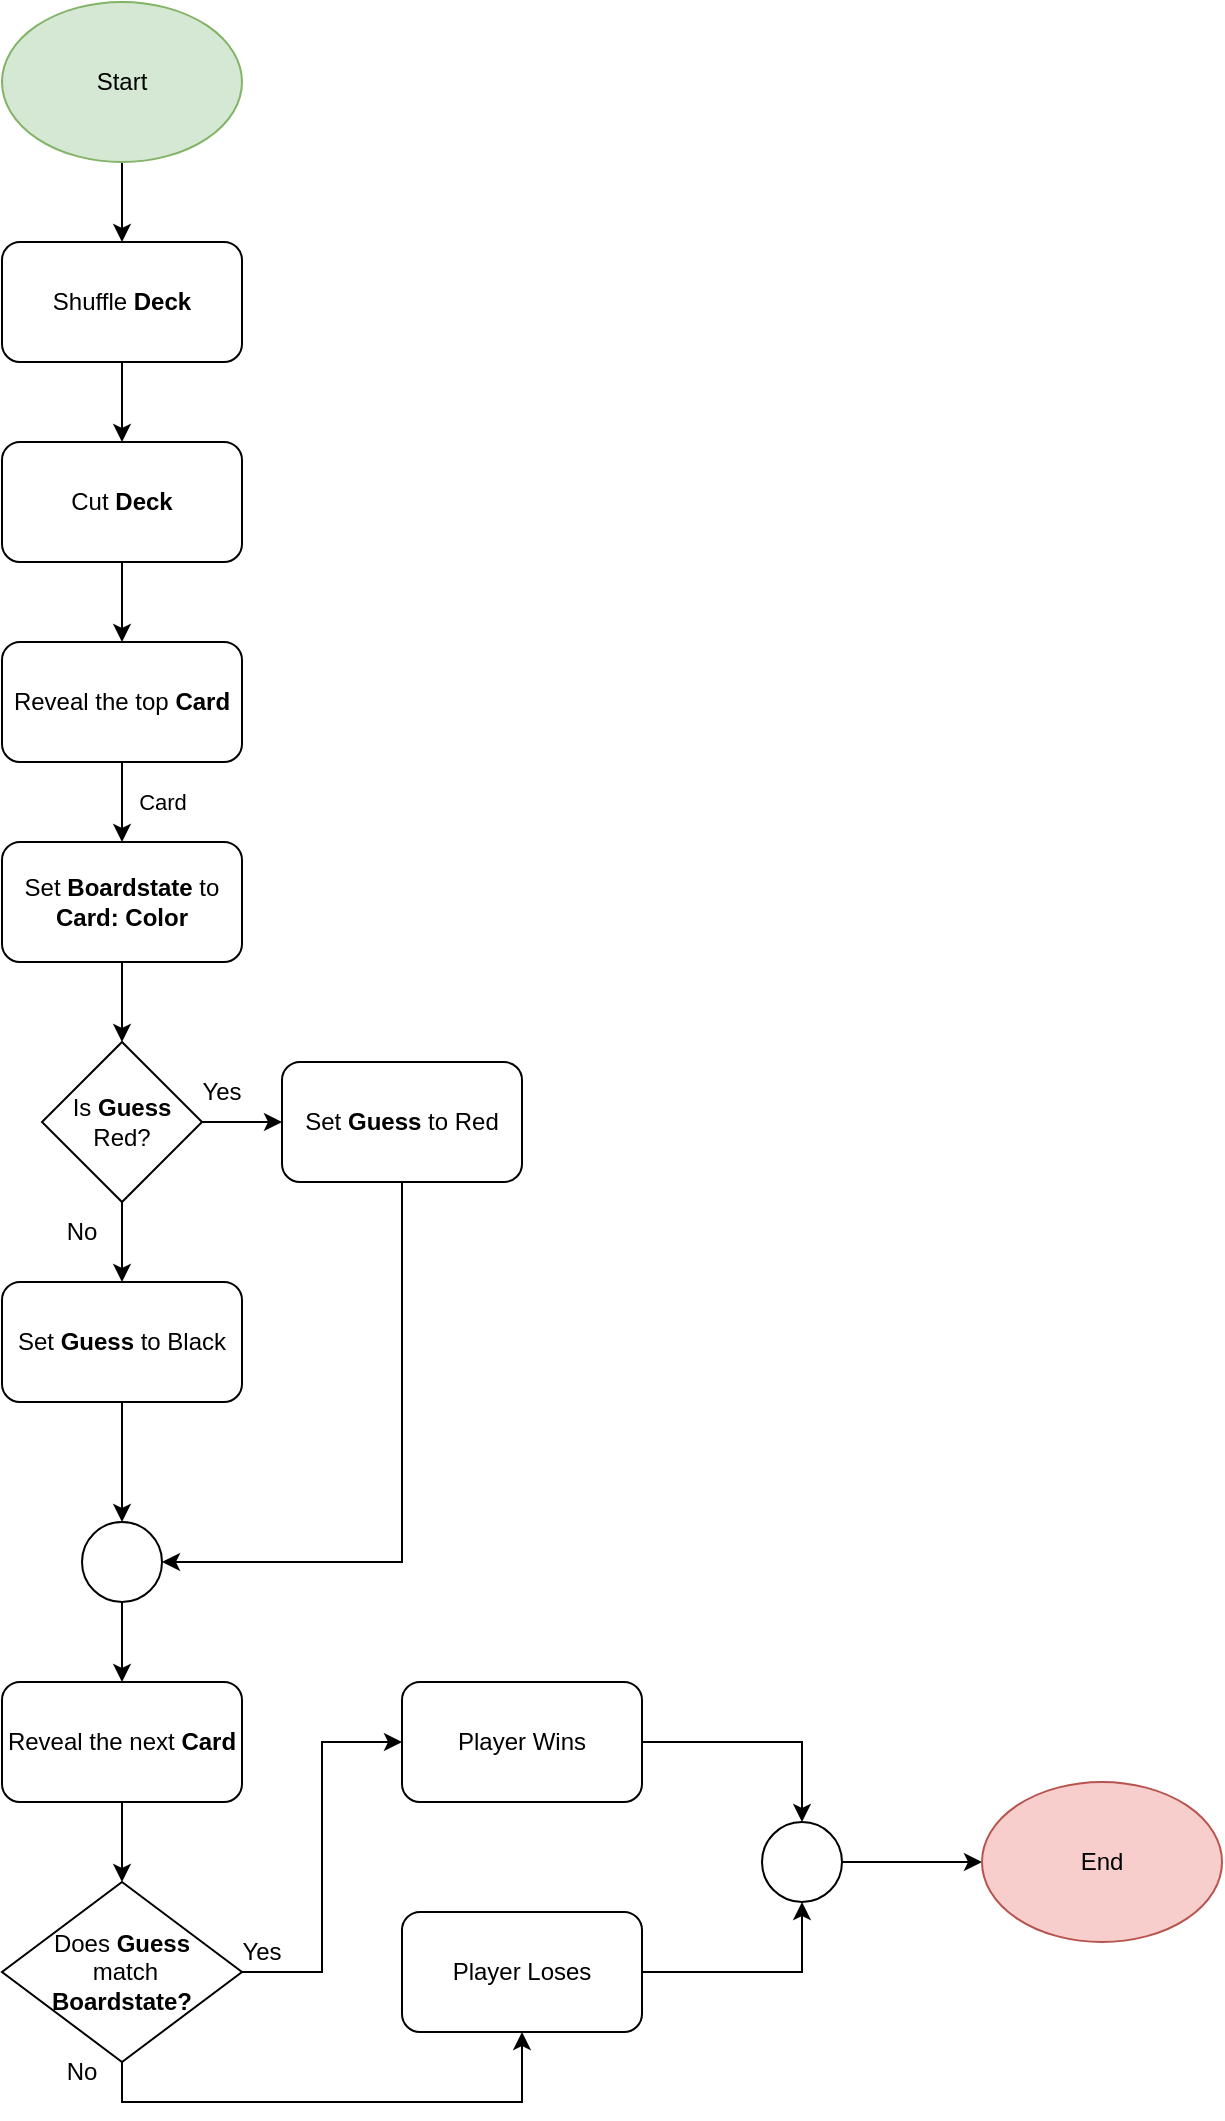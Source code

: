 <mxfile version="24.7.10">
  <diagram name="Page-1" id="ho5_Xg_CI3x5yXIg_Z7D">
    <mxGraphModel dx="988" dy="527" grid="1" gridSize="10" guides="1" tooltips="1" connect="1" arrows="1" fold="1" page="1" pageScale="1" pageWidth="850" pageHeight="1100" math="0" shadow="0">
      <root>
        <mxCell id="0" />
        <mxCell id="1" parent="0" />
        <mxCell id="JRdwuXrOq7rSiNOuQXta-23" value="" style="edgeStyle=orthogonalEdgeStyle;rounded=0;orthogonalLoop=1;jettySize=auto;html=1;" edge="1" parent="1" source="JRdwuXrOq7rSiNOuQXta-1" target="JRdwuXrOq7rSiNOuQXta-16">
          <mxGeometry relative="1" as="geometry" />
        </mxCell>
        <mxCell id="JRdwuXrOq7rSiNOuQXta-1" value="Start" style="ellipse;whiteSpace=wrap;html=1;fillColor=#d5e8d4;strokeColor=#82b366;" vertex="1" parent="1">
          <mxGeometry x="20" y="20" width="120" height="80" as="geometry" />
        </mxCell>
        <mxCell id="JRdwuXrOq7rSiNOuQXta-22" value="" style="edgeStyle=orthogonalEdgeStyle;rounded=0;orthogonalLoop=1;jettySize=auto;html=1;" edge="1" parent="1" source="JRdwuXrOq7rSiNOuQXta-16" target="JRdwuXrOq7rSiNOuQXta-17">
          <mxGeometry relative="1" as="geometry" />
        </mxCell>
        <mxCell id="JRdwuXrOq7rSiNOuQXta-16" value="Shuffle &lt;b&gt;Deck&lt;/b&gt;" style="rounded=1;whiteSpace=wrap;html=1;" vertex="1" parent="1">
          <mxGeometry x="20" y="140" width="120" height="60" as="geometry" />
        </mxCell>
        <mxCell id="JRdwuXrOq7rSiNOuQXta-21" value="" style="edgeStyle=orthogonalEdgeStyle;rounded=0;orthogonalLoop=1;jettySize=auto;html=1;" edge="1" parent="1" source="JRdwuXrOq7rSiNOuQXta-17" target="JRdwuXrOq7rSiNOuQXta-18">
          <mxGeometry relative="1" as="geometry" />
        </mxCell>
        <mxCell id="JRdwuXrOq7rSiNOuQXta-17" value="Cut &lt;b&gt;Deck&lt;/b&gt;" style="rounded=1;whiteSpace=wrap;html=1;" vertex="1" parent="1">
          <mxGeometry x="20" y="240" width="120" height="60" as="geometry" />
        </mxCell>
        <mxCell id="JRdwuXrOq7rSiNOuQXta-20" value="Card" style="edgeStyle=orthogonalEdgeStyle;rounded=0;orthogonalLoop=1;jettySize=auto;html=1;" edge="1" parent="1" source="JRdwuXrOq7rSiNOuQXta-18" target="JRdwuXrOq7rSiNOuQXta-19">
          <mxGeometry y="20" relative="1" as="geometry">
            <mxPoint as="offset" />
          </mxGeometry>
        </mxCell>
        <mxCell id="JRdwuXrOq7rSiNOuQXta-18" value="Reveal the top &lt;b&gt;Card&lt;/b&gt;" style="rounded=1;whiteSpace=wrap;html=1;" vertex="1" parent="1">
          <mxGeometry x="20" y="340" width="120" height="60" as="geometry" />
        </mxCell>
        <mxCell id="JRdwuXrOq7rSiNOuQXta-26" value="" style="edgeStyle=orthogonalEdgeStyle;rounded=0;orthogonalLoop=1;jettySize=auto;html=1;" edge="1" parent="1" source="JRdwuXrOq7rSiNOuQXta-19">
          <mxGeometry relative="1" as="geometry">
            <mxPoint x="80" y="540" as="targetPoint" />
          </mxGeometry>
        </mxCell>
        <mxCell id="JRdwuXrOq7rSiNOuQXta-19" value="Set &lt;b&gt;Boardstate&lt;/b&gt;&amp;nbsp;to &lt;b&gt;Card: Color&lt;/b&gt;" style="rounded=1;whiteSpace=wrap;html=1;" vertex="1" parent="1">
          <mxGeometry x="20" y="440" width="120" height="60" as="geometry" />
        </mxCell>
        <mxCell id="JRdwuXrOq7rSiNOuQXta-29" value="" style="edgeStyle=orthogonalEdgeStyle;rounded=0;orthogonalLoop=1;jettySize=auto;html=1;" edge="1" parent="1" source="JRdwuXrOq7rSiNOuQXta-27" target="JRdwuXrOq7rSiNOuQXta-28">
          <mxGeometry relative="1" as="geometry" />
        </mxCell>
        <mxCell id="JRdwuXrOq7rSiNOuQXta-31" value="" style="edgeStyle=orthogonalEdgeStyle;rounded=0;orthogonalLoop=1;jettySize=auto;html=1;" edge="1" parent="1" source="JRdwuXrOq7rSiNOuQXta-27" target="JRdwuXrOq7rSiNOuQXta-30">
          <mxGeometry relative="1" as="geometry" />
        </mxCell>
        <mxCell id="JRdwuXrOq7rSiNOuQXta-27" value="Is &lt;b&gt;Guess&lt;/b&gt; Red?" style="rhombus;whiteSpace=wrap;html=1;" vertex="1" parent="1">
          <mxGeometry x="40" y="540" width="80" height="80" as="geometry" />
        </mxCell>
        <mxCell id="JRdwuXrOq7rSiNOuQXta-34" style="edgeStyle=orthogonalEdgeStyle;rounded=0;orthogonalLoop=1;jettySize=auto;html=1;exitX=0.5;exitY=1;exitDx=0;exitDy=0;entryX=1;entryY=0.5;entryDx=0;entryDy=0;" edge="1" parent="1" source="JRdwuXrOq7rSiNOuQXta-28" target="JRdwuXrOq7rSiNOuQXta-32">
          <mxGeometry relative="1" as="geometry" />
        </mxCell>
        <mxCell id="JRdwuXrOq7rSiNOuQXta-28" value="Set &lt;b&gt;Guess&lt;/b&gt;&amp;nbsp;to Red" style="rounded=1;whiteSpace=wrap;html=1;" vertex="1" parent="1">
          <mxGeometry x="160" y="550" width="120" height="60" as="geometry" />
        </mxCell>
        <mxCell id="JRdwuXrOq7rSiNOuQXta-33" value="" style="edgeStyle=orthogonalEdgeStyle;rounded=0;orthogonalLoop=1;jettySize=auto;html=1;" edge="1" parent="1" source="JRdwuXrOq7rSiNOuQXta-30" target="JRdwuXrOq7rSiNOuQXta-32">
          <mxGeometry relative="1" as="geometry" />
        </mxCell>
        <mxCell id="JRdwuXrOq7rSiNOuQXta-30" value="Set &lt;b&gt;Guess&lt;/b&gt;&amp;nbsp;to Black" style="rounded=1;whiteSpace=wrap;html=1;" vertex="1" parent="1">
          <mxGeometry x="20" y="660" width="120" height="60" as="geometry" />
        </mxCell>
        <mxCell id="JRdwuXrOq7rSiNOuQXta-37" value="" style="edgeStyle=orthogonalEdgeStyle;rounded=0;orthogonalLoop=1;jettySize=auto;html=1;" edge="1" parent="1" source="JRdwuXrOq7rSiNOuQXta-32" target="JRdwuXrOq7rSiNOuQXta-36">
          <mxGeometry relative="1" as="geometry" />
        </mxCell>
        <mxCell id="JRdwuXrOq7rSiNOuQXta-32" value="" style="ellipse;whiteSpace=wrap;html=1;aspect=fixed;" vertex="1" parent="1">
          <mxGeometry x="60" y="780" width="40" height="40" as="geometry" />
        </mxCell>
        <mxCell id="JRdwuXrOq7rSiNOuQXta-39" value="" style="edgeStyle=orthogonalEdgeStyle;rounded=0;orthogonalLoop=1;jettySize=auto;html=1;" edge="1" parent="1" source="JRdwuXrOq7rSiNOuQXta-36" target="JRdwuXrOq7rSiNOuQXta-38">
          <mxGeometry relative="1" as="geometry" />
        </mxCell>
        <mxCell id="JRdwuXrOq7rSiNOuQXta-36" value="Reveal the next &lt;b&gt;Card&lt;/b&gt;" style="rounded=1;whiteSpace=wrap;html=1;" vertex="1" parent="1">
          <mxGeometry x="20" y="860" width="120" height="60" as="geometry" />
        </mxCell>
        <mxCell id="JRdwuXrOq7rSiNOuQXta-45" style="edgeStyle=orthogonalEdgeStyle;rounded=0;orthogonalLoop=1;jettySize=auto;html=1;exitX=1;exitY=0.5;exitDx=0;exitDy=0;entryX=0;entryY=0.5;entryDx=0;entryDy=0;" edge="1" parent="1" source="JRdwuXrOq7rSiNOuQXta-38" target="JRdwuXrOq7rSiNOuQXta-42">
          <mxGeometry relative="1" as="geometry" />
        </mxCell>
        <mxCell id="JRdwuXrOq7rSiNOuQXta-46" style="edgeStyle=orthogonalEdgeStyle;rounded=0;orthogonalLoop=1;jettySize=auto;html=1;exitX=0.5;exitY=1;exitDx=0;exitDy=0;entryX=0.5;entryY=1;entryDx=0;entryDy=0;" edge="1" parent="1" source="JRdwuXrOq7rSiNOuQXta-38" target="JRdwuXrOq7rSiNOuQXta-43">
          <mxGeometry relative="1" as="geometry" />
        </mxCell>
        <mxCell id="JRdwuXrOq7rSiNOuQXta-38" value="Does &lt;b&gt;Guess&lt;br&gt;&lt;/b&gt;&amp;nbsp;match&lt;br&gt;&lt;b&gt;Boardstate?&lt;/b&gt;" style="rhombus;whiteSpace=wrap;html=1;" vertex="1" parent="1">
          <mxGeometry x="20" y="960" width="120" height="90" as="geometry" />
        </mxCell>
        <mxCell id="JRdwuXrOq7rSiNOuQXta-40" value="Yes" style="text;html=1;align=center;verticalAlign=middle;whiteSpace=wrap;rounded=0;" vertex="1" parent="1">
          <mxGeometry x="100" y="550" width="60" height="30" as="geometry" />
        </mxCell>
        <mxCell id="JRdwuXrOq7rSiNOuQXta-41" value="No" style="text;html=1;align=center;verticalAlign=middle;whiteSpace=wrap;rounded=0;" vertex="1" parent="1">
          <mxGeometry x="30" y="620" width="60" height="30" as="geometry" />
        </mxCell>
        <mxCell id="JRdwuXrOq7rSiNOuQXta-49" style="edgeStyle=orthogonalEdgeStyle;rounded=0;orthogonalLoop=1;jettySize=auto;html=1;exitX=1;exitY=0.5;exitDx=0;exitDy=0;" edge="1" parent="1" source="JRdwuXrOq7rSiNOuQXta-42" target="JRdwuXrOq7rSiNOuQXta-47">
          <mxGeometry relative="1" as="geometry" />
        </mxCell>
        <mxCell id="JRdwuXrOq7rSiNOuQXta-42" value="Player Wins" style="rounded=1;whiteSpace=wrap;html=1;" vertex="1" parent="1">
          <mxGeometry x="220" y="860" width="120" height="60" as="geometry" />
        </mxCell>
        <mxCell id="JRdwuXrOq7rSiNOuQXta-50" style="edgeStyle=orthogonalEdgeStyle;rounded=0;orthogonalLoop=1;jettySize=auto;html=1;exitX=1;exitY=0.5;exitDx=0;exitDy=0;entryX=0.5;entryY=1;entryDx=0;entryDy=0;" edge="1" parent="1" source="JRdwuXrOq7rSiNOuQXta-43" target="JRdwuXrOq7rSiNOuQXta-47">
          <mxGeometry relative="1" as="geometry" />
        </mxCell>
        <mxCell id="JRdwuXrOq7rSiNOuQXta-43" value="Player Loses" style="rounded=1;whiteSpace=wrap;html=1;" vertex="1" parent="1">
          <mxGeometry x="220" y="975" width="120" height="60" as="geometry" />
        </mxCell>
        <mxCell id="JRdwuXrOq7rSiNOuQXta-51" value="" style="edgeStyle=orthogonalEdgeStyle;rounded=0;orthogonalLoop=1;jettySize=auto;html=1;" edge="1" parent="1" source="JRdwuXrOq7rSiNOuQXta-47" target="JRdwuXrOq7rSiNOuQXta-48">
          <mxGeometry relative="1" as="geometry" />
        </mxCell>
        <mxCell id="JRdwuXrOq7rSiNOuQXta-47" value="" style="ellipse;whiteSpace=wrap;html=1;aspect=fixed;" vertex="1" parent="1">
          <mxGeometry x="400" y="930" width="40" height="40" as="geometry" />
        </mxCell>
        <mxCell id="JRdwuXrOq7rSiNOuQXta-48" value="End" style="ellipse;whiteSpace=wrap;html=1;fillColor=#f8cecc;strokeColor=#b85450;" vertex="1" parent="1">
          <mxGeometry x="510" y="910" width="120" height="80" as="geometry" />
        </mxCell>
        <mxCell id="JRdwuXrOq7rSiNOuQXta-52" value="Yes" style="text;html=1;align=center;verticalAlign=middle;whiteSpace=wrap;rounded=0;" vertex="1" parent="1">
          <mxGeometry x="120" y="980" width="60" height="30" as="geometry" />
        </mxCell>
        <mxCell id="JRdwuXrOq7rSiNOuQXta-53" value="No" style="text;html=1;align=center;verticalAlign=middle;whiteSpace=wrap;rounded=0;" vertex="1" parent="1">
          <mxGeometry x="30" y="1040" width="60" height="30" as="geometry" />
        </mxCell>
      </root>
    </mxGraphModel>
  </diagram>
</mxfile>
